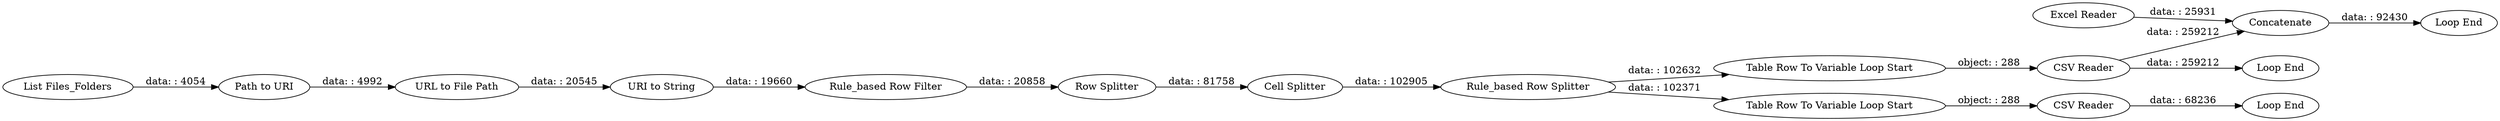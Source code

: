 digraph {
	"6301619606194690997_19" [label="CSV Reader"]
	"6301619606194690997_12" [label="Cell Splitter"]
	"6301619606194690997_7" [label="Rule_based Row Filter"]
	"6301619606194690997_3" [label="Path to URI"]
	"6301619606194690997_27" [label="Excel Reader"]
	"6301619606194690997_26" [label="Loop End"]
	"6301619606194690997_28" [label=Concatenate]
	"6301619606194690997_9" [label="Row Splitter"]
	"6301619606194690997_21" [label="Table Row To Variable Loop Start"]
	"6301619606194690997_6" [label="URI to String"]
	"6301619606194690997_5" [label="URL to File Path"]
	"6301619606194690997_24" [label="Table Row To Variable Loop Start"]
	"6301619606194690997_29" [label="Loop End"]
	"6301619606194690997_13" [label="Rule_based Row Splitter"]
	"6301619606194690997_23" [label="Loop End"]
	"6301619606194690997_2" [label="List Files_Folders"]
	"6301619606194690997_25" [label="CSV Reader"]
	"6301619606194690997_13" -> "6301619606194690997_21" [label="data: : 102632"]
	"6301619606194690997_9" -> "6301619606194690997_12" [label="data: : 81758"]
	"6301619606194690997_13" -> "6301619606194690997_24" [label="data: : 102371"]
	"6301619606194690997_5" -> "6301619606194690997_6" [label="data: : 20545"]
	"6301619606194690997_19" -> "6301619606194690997_28" [label="data: : 259212"]
	"6301619606194690997_3" -> "6301619606194690997_5" [label="data: : 4992"]
	"6301619606194690997_12" -> "6301619606194690997_13" [label="data: : 102905"]
	"6301619606194690997_21" -> "6301619606194690997_19" [label="object: : 288"]
	"6301619606194690997_27" -> "6301619606194690997_28" [label="data: : 25931"]
	"6301619606194690997_28" -> "6301619606194690997_29" [label="data: : 92430"]
	"6301619606194690997_19" -> "6301619606194690997_23" [label="data: : 259212"]
	"6301619606194690997_7" -> "6301619606194690997_9" [label="data: : 20858"]
	"6301619606194690997_25" -> "6301619606194690997_26" [label="data: : 68236"]
	"6301619606194690997_6" -> "6301619606194690997_7" [label="data: : 19660"]
	"6301619606194690997_2" -> "6301619606194690997_3" [label="data: : 4054"]
	"6301619606194690997_24" -> "6301619606194690997_25" [label="object: : 288"]
	rankdir=LR
}
